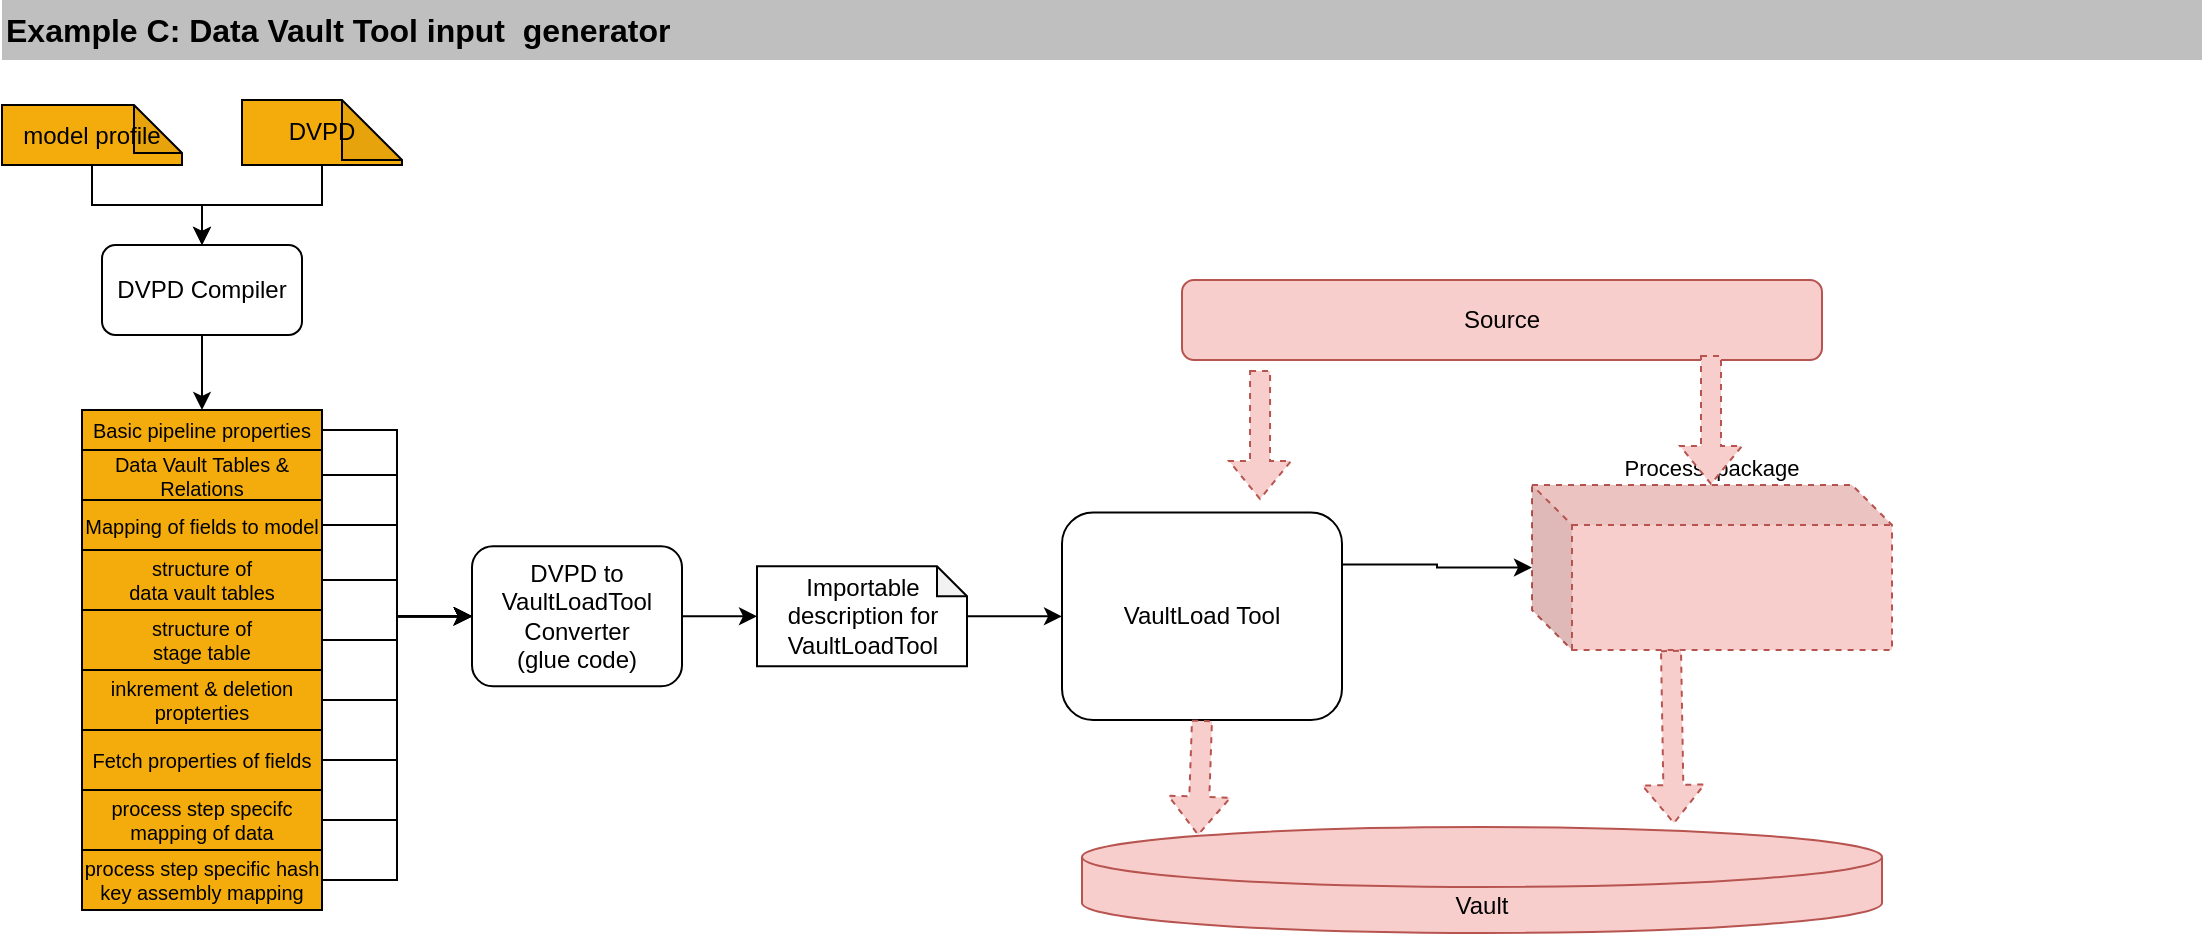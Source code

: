 <mxfile version="21.3.4" type="device">
  <diagram name="Seite-1" id="HqBW4fTeCPGUdDQ781vC">
    <mxGraphModel dx="1235" dy="669" grid="1" gridSize="10" guides="1" tooltips="1" connect="1" arrows="1" fold="1" page="1" pageScale="1" pageWidth="1169" pageHeight="1654" math="0" shadow="0">
      <root>
        <mxCell id="0" />
        <mxCell id="1" parent="0" />
        <mxCell id="SHAmAD_ecb-zwq3bcNpp-188" value="Example C: Data Vault Tool input&amp;nbsp; generator" style="rounded=0;whiteSpace=wrap;html=1;strokeColor=none;fillColor=#BFBFBF;fontStyle=1;align=left;fontSize=16;" parent="1" vertex="1">
          <mxGeometry x="40" y="40" width="1100" height="30" as="geometry" />
        </mxCell>
        <mxCell id="SHAmAD_ecb-zwq3bcNpp-189" style="edgeStyle=orthogonalEdgeStyle;shape=connector;rounded=0;orthogonalLoop=1;jettySize=auto;html=1;labelBackgroundColor=default;strokeColor=default;fontFamily=Helvetica;fontSize=11;fontColor=default;endArrow=classic;" parent="1" source="SHAmAD_ecb-zwq3bcNpp-190" target="SHAmAD_ecb-zwq3bcNpp-192" edge="1">
          <mxGeometry relative="1" as="geometry" />
        </mxCell>
        <mxCell id="SHAmAD_ecb-zwq3bcNpp-190" value="DVPD" style="shape=note;whiteSpace=wrap;html=1;backgroundOutline=1;darkOpacity=0.05;fillColor=#F3AC0C;gradientColor=none;" parent="1" vertex="1">
          <mxGeometry x="160" y="90" width="80" height="32.5" as="geometry" />
        </mxCell>
        <mxCell id="SHAmAD_ecb-zwq3bcNpp-191" style="edgeStyle=orthogonalEdgeStyle;shape=connector;rounded=0;orthogonalLoop=1;jettySize=auto;html=1;entryX=0.5;entryY=0;entryDx=0;entryDy=0;labelBackgroundColor=default;strokeColor=default;fontFamily=Helvetica;fontSize=11;fontColor=default;endArrow=classic;" parent="1" source="SHAmAD_ecb-zwq3bcNpp-192" target="SHAmAD_ecb-zwq3bcNpp-193" edge="1">
          <mxGeometry relative="1" as="geometry" />
        </mxCell>
        <mxCell id="SHAmAD_ecb-zwq3bcNpp-192" value="DVPD Compiler" style="rounded=1;whiteSpace=wrap;html=1;" parent="1" vertex="1">
          <mxGeometry x="90" y="162.5" width="100" height="45" as="geometry" />
        </mxCell>
        <mxCell id="SHAmAD_ecb-zwq3bcNpp-207" style="edgeStyle=orthogonalEdgeStyle;shape=connector;rounded=0;orthogonalLoop=1;jettySize=auto;html=1;entryX=0;entryY=0.5;entryDx=0;entryDy=0;labelBackgroundColor=default;strokeColor=default;fontFamily=Helvetica;fontSize=10;fontColor=default;endArrow=classic;" parent="1" source="SHAmAD_ecb-zwq3bcNpp-193" target="SHAmAD_ecb-zwq3bcNpp-206" edge="1">
          <mxGeometry relative="1" as="geometry" />
        </mxCell>
        <mxCell id="SHAmAD_ecb-zwq3bcNpp-193" value="Basic pipeline properties" style="rounded=0;whiteSpace=wrap;html=1;fillColor=#F3AC0C;gradientColor=none;fontSize=10;" parent="1" vertex="1">
          <mxGeometry x="80" y="245" width="120" height="20" as="geometry" />
        </mxCell>
        <mxCell id="SHAmAD_ecb-zwq3bcNpp-212" style="edgeStyle=orthogonalEdgeStyle;shape=connector;rounded=0;orthogonalLoop=1;jettySize=auto;html=1;labelBackgroundColor=default;strokeColor=default;fontFamily=Helvetica;fontSize=10;fontColor=default;endArrow=classic;" parent="1" source="SHAmAD_ecb-zwq3bcNpp-194" target="SHAmAD_ecb-zwq3bcNpp-206" edge="1">
          <mxGeometry relative="1" as="geometry" />
        </mxCell>
        <mxCell id="SHAmAD_ecb-zwq3bcNpp-194" value="inkrement &amp;amp; deletion propterties" style="rounded=0;whiteSpace=wrap;html=1;fillColor=#F3AC0C;gradientColor=none;fontSize=10;" parent="1" vertex="1">
          <mxGeometry x="80" y="375" width="120" height="30" as="geometry" />
        </mxCell>
        <mxCell id="SHAmAD_ecb-zwq3bcNpp-210" style="edgeStyle=orthogonalEdgeStyle;shape=connector;rounded=0;orthogonalLoop=1;jettySize=auto;html=1;entryX=0;entryY=0.5;entryDx=0;entryDy=0;labelBackgroundColor=default;strokeColor=default;fontFamily=Helvetica;fontSize=10;fontColor=default;endArrow=classic;" parent="1" source="SHAmAD_ecb-zwq3bcNpp-196" target="SHAmAD_ecb-zwq3bcNpp-206" edge="1">
          <mxGeometry relative="1" as="geometry" />
        </mxCell>
        <mxCell id="SHAmAD_ecb-zwq3bcNpp-196" value="structure of &lt;br&gt;data vault tables" style="rounded=0;whiteSpace=wrap;html=1;fillColor=#F3AC0C;gradientColor=none;fontSize=10;" parent="1" vertex="1">
          <mxGeometry x="80" y="315" width="120" height="30" as="geometry" />
        </mxCell>
        <mxCell id="SHAmAD_ecb-zwq3bcNpp-197" style="edgeStyle=orthogonalEdgeStyle;shape=connector;rounded=0;orthogonalLoop=1;jettySize=auto;html=1;labelBackgroundColor=default;strokeColor=default;fontFamily=Helvetica;fontSize=11;fontColor=default;endArrow=classic;" parent="1" source="SHAmAD_ecb-zwq3bcNpp-198" target="SHAmAD_ecb-zwq3bcNpp-192" edge="1">
          <mxGeometry relative="1" as="geometry" />
        </mxCell>
        <mxCell id="SHAmAD_ecb-zwq3bcNpp-198" value="model profile" style="shape=note;whiteSpace=wrap;html=1;backgroundOutline=1;darkOpacity=0.05;fillColor=#F3AC0C;gradientColor=none;size=24;" parent="1" vertex="1">
          <mxGeometry x="40" y="92.5" width="90" height="30" as="geometry" />
        </mxCell>
        <mxCell id="SHAmAD_ecb-zwq3bcNpp-211" style="edgeStyle=orthogonalEdgeStyle;shape=connector;rounded=0;orthogonalLoop=1;jettySize=auto;html=1;entryX=0;entryY=0.5;entryDx=0;entryDy=0;labelBackgroundColor=default;strokeColor=default;fontFamily=Helvetica;fontSize=10;fontColor=default;endArrow=classic;" parent="1" source="SHAmAD_ecb-zwq3bcNpp-200" target="SHAmAD_ecb-zwq3bcNpp-206" edge="1">
          <mxGeometry relative="1" as="geometry" />
        </mxCell>
        <mxCell id="SHAmAD_ecb-zwq3bcNpp-200" value="structure of &lt;br&gt;stage table" style="rounded=0;whiteSpace=wrap;html=1;fillColor=#F3AC0C;gradientColor=none;fontSize=10;" parent="1" vertex="1">
          <mxGeometry x="80" y="345" width="120" height="30" as="geometry" />
        </mxCell>
        <mxCell id="SHAmAD_ecb-zwq3bcNpp-214" style="edgeStyle=orthogonalEdgeStyle;shape=connector;rounded=0;orthogonalLoop=1;jettySize=auto;html=1;entryX=0;entryY=0.5;entryDx=0;entryDy=0;labelBackgroundColor=default;strokeColor=default;fontFamily=Helvetica;fontSize=10;fontColor=default;endArrow=classic;" parent="1" source="SHAmAD_ecb-zwq3bcNpp-201" target="SHAmAD_ecb-zwq3bcNpp-206" edge="1">
          <mxGeometry relative="1" as="geometry" />
        </mxCell>
        <mxCell id="SHAmAD_ecb-zwq3bcNpp-201" value="process step specifc mapping of data" style="rounded=0;whiteSpace=wrap;html=1;fillColor=#F3AC0C;gradientColor=none;fontSize=10;" parent="1" vertex="1">
          <mxGeometry x="80" y="435" width="120" height="30" as="geometry" />
        </mxCell>
        <mxCell id="SHAmAD_ecb-zwq3bcNpp-213" style="edgeStyle=orthogonalEdgeStyle;shape=connector;rounded=0;orthogonalLoop=1;jettySize=auto;html=1;entryX=0;entryY=0.5;entryDx=0;entryDy=0;labelBackgroundColor=default;strokeColor=default;fontFamily=Helvetica;fontSize=10;fontColor=default;endArrow=classic;" parent="1" source="SHAmAD_ecb-zwq3bcNpp-202" target="SHAmAD_ecb-zwq3bcNpp-206" edge="1">
          <mxGeometry relative="1" as="geometry" />
        </mxCell>
        <mxCell id="SHAmAD_ecb-zwq3bcNpp-202" value="Fetch properties of fields" style="rounded=0;whiteSpace=wrap;html=1;fillColor=#F3AC0C;gradientColor=none;fontSize=10;" parent="1" vertex="1">
          <mxGeometry x="80" y="405" width="120" height="30" as="geometry" />
        </mxCell>
        <mxCell id="SHAmAD_ecb-zwq3bcNpp-215" style="edgeStyle=orthogonalEdgeStyle;shape=connector;rounded=0;orthogonalLoop=1;jettySize=auto;html=1;entryX=0;entryY=0.5;entryDx=0;entryDy=0;labelBackgroundColor=default;strokeColor=default;fontFamily=Helvetica;fontSize=10;fontColor=default;endArrow=classic;" parent="1" source="SHAmAD_ecb-zwq3bcNpp-203" target="SHAmAD_ecb-zwq3bcNpp-206" edge="1">
          <mxGeometry relative="1" as="geometry" />
        </mxCell>
        <mxCell id="SHAmAD_ecb-zwq3bcNpp-203" value="process step specific hash key assembly mapping" style="rounded=0;whiteSpace=wrap;html=1;fillColor=#F3AC0C;gradientColor=none;fontSize=10;" parent="1" vertex="1">
          <mxGeometry x="80" y="465" width="120" height="30" as="geometry" />
        </mxCell>
        <mxCell id="SHAmAD_ecb-zwq3bcNpp-209" style="edgeStyle=orthogonalEdgeStyle;shape=connector;rounded=0;orthogonalLoop=1;jettySize=auto;html=1;entryX=0;entryY=0.5;entryDx=0;entryDy=0;labelBackgroundColor=default;strokeColor=default;fontFamily=Helvetica;fontSize=10;fontColor=default;endArrow=classic;" parent="1" source="SHAmAD_ecb-zwq3bcNpp-204" target="SHAmAD_ecb-zwq3bcNpp-206" edge="1">
          <mxGeometry relative="1" as="geometry" />
        </mxCell>
        <mxCell id="SHAmAD_ecb-zwq3bcNpp-204" value="Mapping of fields to model" style="rounded=0;whiteSpace=wrap;html=1;fillColor=#F3AC0C;gradientColor=none;fontSize=10;" parent="1" vertex="1">
          <mxGeometry x="80" y="290" width="120" height="25" as="geometry" />
        </mxCell>
        <mxCell id="SHAmAD_ecb-zwq3bcNpp-208" style="edgeStyle=orthogonalEdgeStyle;shape=connector;rounded=0;orthogonalLoop=1;jettySize=auto;html=1;entryX=0;entryY=0.5;entryDx=0;entryDy=0;labelBackgroundColor=default;strokeColor=default;fontFamily=Helvetica;fontSize=10;fontColor=default;endArrow=classic;" parent="1" source="SHAmAD_ecb-zwq3bcNpp-205" target="SHAmAD_ecb-zwq3bcNpp-206" edge="1">
          <mxGeometry relative="1" as="geometry" />
        </mxCell>
        <mxCell id="SHAmAD_ecb-zwq3bcNpp-205" value="Data Vault&amp;nbsp;Tables &amp;amp; Relations" style="rounded=0;whiteSpace=wrap;html=1;fillColor=#F3AC0C;gradientColor=none;fontSize=10;" parent="1" vertex="1">
          <mxGeometry x="80" y="265" width="120" height="25" as="geometry" />
        </mxCell>
        <mxCell id="SHAmAD_ecb-zwq3bcNpp-217" style="edgeStyle=orthogonalEdgeStyle;shape=connector;rounded=0;orthogonalLoop=1;jettySize=auto;html=1;entryX=0;entryY=0.5;entryDx=0;entryDy=0;entryPerimeter=0;labelBackgroundColor=default;strokeColor=default;fontFamily=Helvetica;fontSize=10;fontColor=default;endArrow=classic;" parent="1" source="SHAmAD_ecb-zwq3bcNpp-206" target="SHAmAD_ecb-zwq3bcNpp-216" edge="1">
          <mxGeometry relative="1" as="geometry" />
        </mxCell>
        <mxCell id="SHAmAD_ecb-zwq3bcNpp-206" value="DVPD to VaultLoadTool Converter&lt;br&gt;(glue code)" style="rounded=1;whiteSpace=wrap;html=1;" parent="1" vertex="1">
          <mxGeometry x="275" y="313.13" width="105" height="70" as="geometry" />
        </mxCell>
        <mxCell id="SHAmAD_ecb-zwq3bcNpp-219" style="edgeStyle=orthogonalEdgeStyle;shape=connector;rounded=0;orthogonalLoop=1;jettySize=auto;html=1;labelBackgroundColor=default;strokeColor=default;fontFamily=Helvetica;fontSize=10;fontColor=default;endArrow=classic;" parent="1" source="SHAmAD_ecb-zwq3bcNpp-216" target="SHAmAD_ecb-zwq3bcNpp-218" edge="1">
          <mxGeometry relative="1" as="geometry" />
        </mxCell>
        <mxCell id="SHAmAD_ecb-zwq3bcNpp-216" value="Importable&lt;br&gt;description for&lt;br&gt;VaultLoadTool" style="shape=note;whiteSpace=wrap;html=1;backgroundOutline=1;darkOpacity=0.05;size=15;" parent="1" vertex="1">
          <mxGeometry x="417.5" y="323.13" width="105" height="50" as="geometry" />
        </mxCell>
        <mxCell id="SHAmAD_ecb-zwq3bcNpp-221" style="edgeStyle=orthogonalEdgeStyle;shape=connector;rounded=0;orthogonalLoop=1;jettySize=auto;html=1;labelBackgroundColor=default;strokeColor=default;fontFamily=Helvetica;fontSize=10;fontColor=default;endArrow=classic;exitX=1;exitY=0.25;exitDx=0;exitDy=0;" parent="1" source="SHAmAD_ecb-zwq3bcNpp-218" target="SHAmAD_ecb-zwq3bcNpp-220" edge="1">
          <mxGeometry relative="1" as="geometry" />
        </mxCell>
        <mxCell id="SHAmAD_ecb-zwq3bcNpp-218" value="VaultLoad Tool" style="rounded=1;whiteSpace=wrap;html=1;" parent="1" vertex="1">
          <mxGeometry x="570" y="296.25" width="140" height="103.75" as="geometry" />
        </mxCell>
        <mxCell id="SHAmAD_ecb-zwq3bcNpp-220" value="Process&amp;nbsp; package" style="shape=cube;whiteSpace=wrap;html=1;boundedLbl=1;backgroundOutline=1;darkOpacity=0.05;darkOpacity2=0.1;fontFamily=Helvetica;fontSize=11;verticalAlign=bottom;labelPosition=center;verticalLabelPosition=top;align=center;fillColor=#f8cecc;strokeColor=#b85450;dashed=1;" parent="1" vertex="1">
          <mxGeometry x="805" y="282.5" width="180" height="82.5" as="geometry" />
        </mxCell>
        <mxCell id="SHAmAD_ecb-zwq3bcNpp-228" value="" style="shape=flexArrow;endArrow=classic;html=1;rounded=0;labelBackgroundColor=default;strokeColor=#b85450;fontFamily=Helvetica;fontSize=10;fontColor=default;exitX=0.122;exitY=1.125;exitDx=0;exitDy=0;fillColor=#f8cecc;dashed=1;exitPerimeter=0;" parent="1" source="SHAmAD_ecb-zwq3bcNpp-229" edge="1">
          <mxGeometry width="50" height="50" relative="1" as="geometry">
            <mxPoint x="897" y="225.25" as="sourcePoint" />
            <mxPoint x="669" y="290" as="targetPoint" />
          </mxGeometry>
        </mxCell>
        <mxCell id="SHAmAD_ecb-zwq3bcNpp-229" value="Source" style="rounded=1;whiteSpace=wrap;html=1;fillColor=#f8cecc;strokeColor=#b85450;" parent="1" vertex="1">
          <mxGeometry x="630" y="180" width="320" height="40" as="geometry" />
        </mxCell>
        <mxCell id="SHAmAD_ecb-zwq3bcNpp-230" value="" style="shape=flexArrow;endArrow=classic;html=1;rounded=0;labelBackgroundColor=default;strokeColor=#b85450;fontFamily=Helvetica;fontSize=10;fontColor=default;entryX=0.145;entryY=0;entryDx=0;entryDy=4.35;entryPerimeter=0;fillColor=#f8cecc;dashed=1;" parent="1" target="SHAmAD_ecb-zwq3bcNpp-231" edge="1">
          <mxGeometry width="50" height="50" relative="1" as="geometry">
            <mxPoint x="640" y="400" as="sourcePoint" />
            <mxPoint x="901.25" y="402" as="targetPoint" />
          </mxGeometry>
        </mxCell>
        <mxCell id="SHAmAD_ecb-zwq3bcNpp-231" value="Vault" style="shape=cylinder3;whiteSpace=wrap;html=1;boundedLbl=1;backgroundOutline=1;size=15;rounded=0;strokeColor=#b85450;fontFamily=Helvetica;fontSize=12;fillColor=#f8cecc;" parent="1" vertex="1">
          <mxGeometry x="580" y="453.5" width="400" height="53" as="geometry" />
        </mxCell>
        <mxCell id="SHAmAD_ecb-zwq3bcNpp-234" value="" style="shape=flexArrow;endArrow=classic;html=1;rounded=0;labelBackgroundColor=default;strokeColor=#b85450;fontFamily=Helvetica;fontSize=10;fontColor=default;exitX=0.122;exitY=1.125;exitDx=0;exitDy=0;fillColor=#f8cecc;dashed=1;exitPerimeter=0;" parent="1" edge="1">
          <mxGeometry width="50" height="50" relative="1" as="geometry">
            <mxPoint x="894.5" y="217.5" as="sourcePoint" />
            <mxPoint x="894.5" y="282.5" as="targetPoint" />
          </mxGeometry>
        </mxCell>
        <mxCell id="SHAmAD_ecb-zwq3bcNpp-235" value="" style="shape=flexArrow;endArrow=classic;html=1;rounded=0;labelBackgroundColor=default;strokeColor=#b85450;fontFamily=Helvetica;fontSize=10;fontColor=default;exitX=0.122;exitY=1.125;exitDx=0;exitDy=0;fillColor=#f8cecc;dashed=1;exitPerimeter=0;entryX=0.74;entryY=-0.028;entryDx=0;entryDy=0;entryPerimeter=0;" parent="1" target="SHAmAD_ecb-zwq3bcNpp-231" edge="1">
          <mxGeometry width="50" height="50" relative="1" as="geometry">
            <mxPoint x="874.5" y="365" as="sourcePoint" />
            <mxPoint x="874.5" y="430" as="targetPoint" />
          </mxGeometry>
        </mxCell>
      </root>
    </mxGraphModel>
  </diagram>
</mxfile>
